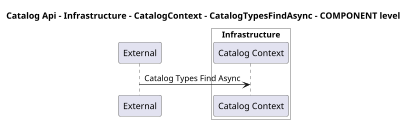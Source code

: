 @startuml
skinparam dpi 60

title Catalog Api - Infrastructure - CatalogContext - CatalogTypesFindAsync - COMPONENT level

participant "External" as C4InterFlow.Utils.ExternalSystem

box "Catalog Api" #White

    
box "Infrastructure" #White

    participant "Catalog Context" as dotnet.eShop.Architecture.SoftwareSystems.CatalogApi.Containers.Infrastructure.Components.CatalogContext
end box

end box


C4InterFlow.Utils.ExternalSystem -> dotnet.eShop.Architecture.SoftwareSystems.CatalogApi.Containers.Infrastructure.Components.CatalogContext : Catalog Types Find Async


@enduml
